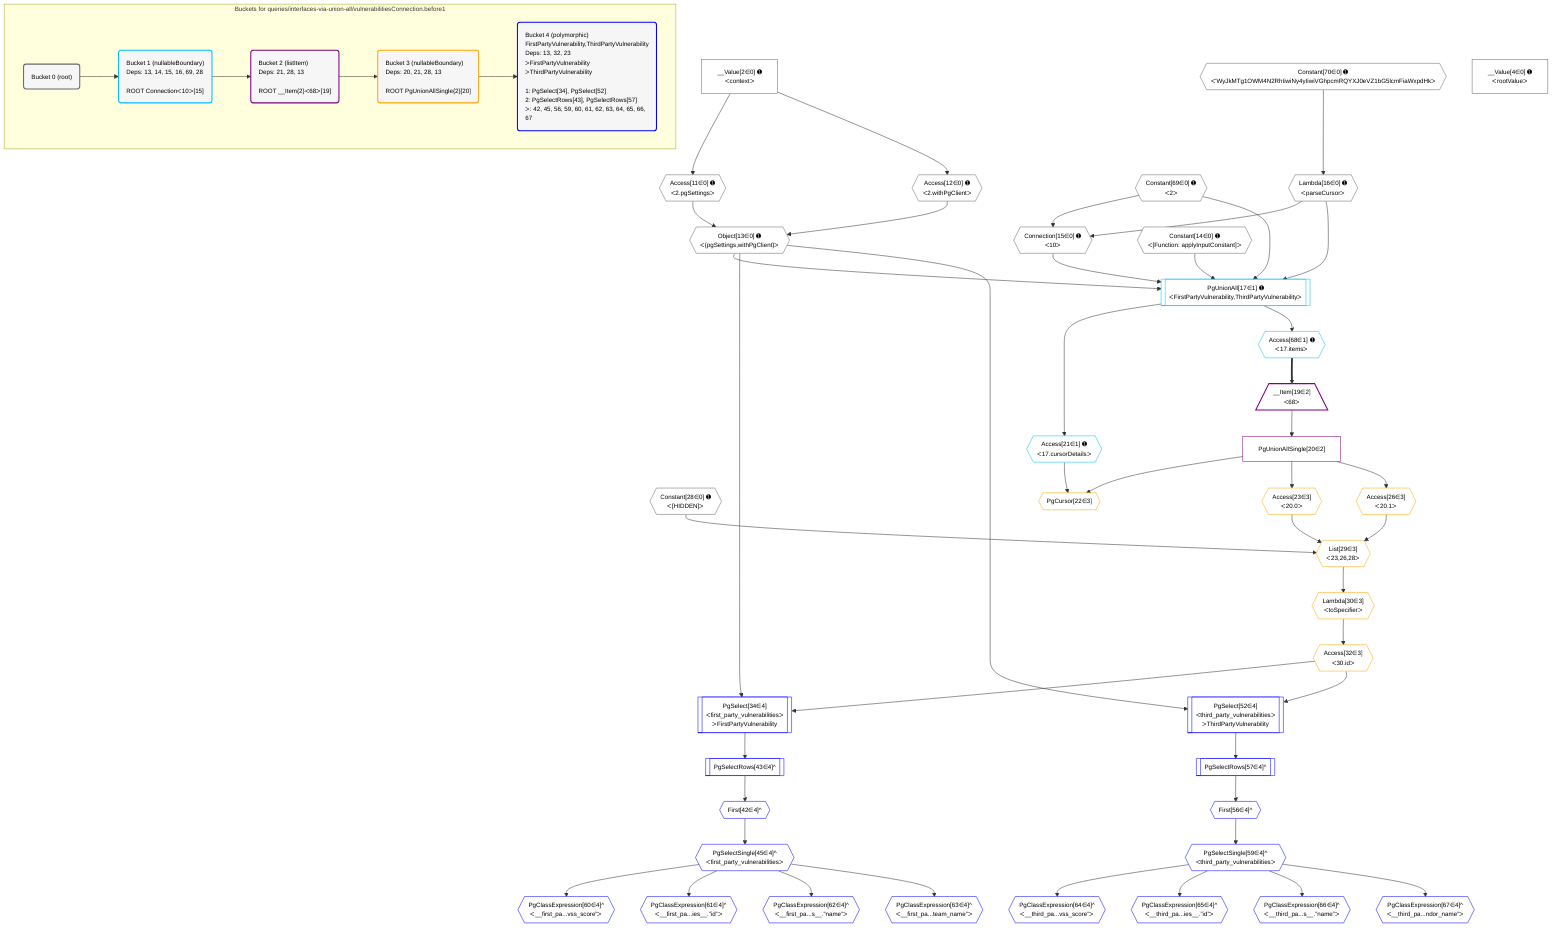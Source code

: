 %%{init: {'themeVariables': { 'fontSize': '12px'}}}%%
graph TD
    classDef path fill:#eee,stroke:#000,color:#000
    classDef plan fill:#fff,stroke-width:1px,color:#000
    classDef itemplan fill:#fff,stroke-width:2px,color:#000
    classDef unbatchedplan fill:#dff,stroke-width:1px,color:#000
    classDef sideeffectplan fill:#fcc,stroke-width:2px,color:#000
    classDef bucket fill:#f6f6f6,color:#000,stroke-width:2px,text-align:left

    subgraph "Buckets for queries/interfaces-via-union-all/vulnerabilitiesConnection.before1"
    Bucket0("Bucket 0 (root)"):::bucket
    Bucket1("Bucket 1 (nullableBoundary)<br />Deps: 13, 14, 15, 16, 69, 28<br /><br />ROOT Connectionᐸ10ᐳ[15]"):::bucket
    Bucket2("Bucket 2 (listItem)<br />Deps: 21, 28, 13<br /><br />ROOT __Item{2}ᐸ68ᐳ[19]"):::bucket
    Bucket3("Bucket 3 (nullableBoundary)<br />Deps: 20, 21, 28, 13<br /><br />ROOT PgUnionAllSingle{2}[20]"):::bucket
    Bucket4("Bucket 4 (polymorphic)<br />FirstPartyVulnerability,ThirdPartyVulnerability<br />Deps: 13, 32, 23<br />ᐳFirstPartyVulnerability<br />ᐳThirdPartyVulnerability<br /><br />1: PgSelect[34], PgSelect[52]<br />2: PgSelectRows[43], PgSelectRows[57]<br />ᐳ: 42, 45, 56, 59, 60, 61, 62, 63, 64, 65, 66, 67"):::bucket
    end
    Bucket0 --> Bucket1
    Bucket1 --> Bucket2
    Bucket2 --> Bucket3
    Bucket3 --> Bucket4

    %% plan dependencies
    Object13{{"Object[13∈0] ➊<br />ᐸ{pgSettings,withPgClient}ᐳ"}}:::plan
    Access11{{"Access[11∈0] ➊<br />ᐸ2.pgSettingsᐳ"}}:::plan
    Access12{{"Access[12∈0] ➊<br />ᐸ2.withPgClientᐳ"}}:::plan
    Access11 & Access12 --> Object13
    Connection15{{"Connection[15∈0] ➊<br />ᐸ10ᐳ"}}:::plan
    Constant69{{"Constant[69∈0] ➊<br />ᐸ2ᐳ"}}:::plan
    Lambda16{{"Lambda[16∈0] ➊<br />ᐸparseCursorᐳ"}}:::plan
    Constant69 & Lambda16 --> Connection15
    __Value2["__Value[2∈0] ➊<br />ᐸcontextᐳ"]:::plan
    __Value2 --> Access11
    __Value2 --> Access12
    Constant70{{"Constant[70∈0] ➊<br />ᐸ'WyJkMTg1OWM4N2RhIiwiNy4yIiwiVGhpcmRQYXJ0eVZ1bG5lcmFiaWxpdHkᐳ"}}:::plan
    Constant70 --> Lambda16
    __Value4["__Value[4∈0] ➊<br />ᐸrootValueᐳ"]:::plan
    Constant14{{"Constant[14∈0] ➊<br />ᐸ[Function: applyInputConstant]ᐳ"}}:::plan
    Constant28{{"Constant[28∈0] ➊<br />ᐸ[HIDDEN]ᐳ"}}:::plan
    PgUnionAll17[["PgUnionAll[17∈1] ➊<br />ᐸFirstPartyVulnerability,ThirdPartyVulnerabilityᐳ"]]:::plan
    Object13 & Constant14 & Connection15 & Lambda16 & Constant69 --> PgUnionAll17
    Access21{{"Access[21∈1] ➊<br />ᐸ17.cursorDetailsᐳ"}}:::plan
    PgUnionAll17 --> Access21
    Access68{{"Access[68∈1] ➊<br />ᐸ17.itemsᐳ"}}:::plan
    PgUnionAll17 --> Access68
    __Item19[/"__Item[19∈2]<br />ᐸ68ᐳ"\]:::itemplan
    Access68 ==> __Item19
    PgUnionAllSingle20["PgUnionAllSingle[20∈2]"]:::plan
    __Item19 --> PgUnionAllSingle20
    List29{{"List[29∈3]<br />ᐸ23,26,28ᐳ"}}:::plan
    Access23{{"Access[23∈3]<br />ᐸ20.0ᐳ"}}:::plan
    Access26{{"Access[26∈3]<br />ᐸ20.1ᐳ"}}:::plan
    Access23 & Access26 & Constant28 --> List29
    PgCursor22{{"PgCursor[22∈3]"}}:::plan
    PgUnionAllSingle20 & Access21 --> PgCursor22
    PgUnionAllSingle20 --> Access23
    PgUnionAllSingle20 --> Access26
    Lambda30{{"Lambda[30∈3]<br />ᐸtoSpecifierᐳ"}}:::plan
    List29 --> Lambda30
    Access32{{"Access[32∈3]<br />ᐸ30.idᐳ"}}:::plan
    Lambda30 --> Access32
    PgSelect34[["PgSelect[34∈4]<br />ᐸfirst_party_vulnerabilitiesᐳ<br />ᐳFirstPartyVulnerability"]]:::plan
    Object13 & Access32 --> PgSelect34
    PgSelect52[["PgSelect[52∈4]<br />ᐸthird_party_vulnerabilitiesᐳ<br />ᐳThirdPartyVulnerability"]]:::plan
    Object13 & Access32 --> PgSelect52
    First42{{"First[42∈4]^"}}:::plan
    PgSelectRows43[["PgSelectRows[43∈4]^"]]:::plan
    PgSelectRows43 --> First42
    PgSelect34 --> PgSelectRows43
    PgSelectSingle45{{"PgSelectSingle[45∈4]^<br />ᐸfirst_party_vulnerabilitiesᐳ"}}:::plan
    First42 --> PgSelectSingle45
    First56{{"First[56∈4]^"}}:::plan
    PgSelectRows57[["PgSelectRows[57∈4]^"]]:::plan
    PgSelectRows57 --> First56
    PgSelect52 --> PgSelectRows57
    PgSelectSingle59{{"PgSelectSingle[59∈4]^<br />ᐸthird_party_vulnerabilitiesᐳ"}}:::plan
    First56 --> PgSelectSingle59
    PgClassExpression60{{"PgClassExpression[60∈4]^<br />ᐸ__first_pa...vss_score”ᐳ"}}:::plan
    PgSelectSingle45 --> PgClassExpression60
    PgClassExpression61{{"PgClassExpression[61∈4]^<br />ᐸ__first_pa...ies__.”id”ᐳ"}}:::plan
    PgSelectSingle45 --> PgClassExpression61
    PgClassExpression62{{"PgClassExpression[62∈4]^<br />ᐸ__first_pa...s__.”name”ᐳ"}}:::plan
    PgSelectSingle45 --> PgClassExpression62
    PgClassExpression63{{"PgClassExpression[63∈4]^<br />ᐸ__first_pa...team_name”ᐳ"}}:::plan
    PgSelectSingle45 --> PgClassExpression63
    PgClassExpression64{{"PgClassExpression[64∈4]^<br />ᐸ__third_pa...vss_score”ᐳ"}}:::plan
    PgSelectSingle59 --> PgClassExpression64
    PgClassExpression65{{"PgClassExpression[65∈4]^<br />ᐸ__third_pa...ies__.”id”ᐳ"}}:::plan
    PgSelectSingle59 --> PgClassExpression65
    PgClassExpression66{{"PgClassExpression[66∈4]^<br />ᐸ__third_pa...s__.”name”ᐳ"}}:::plan
    PgSelectSingle59 --> PgClassExpression66
    PgClassExpression67{{"PgClassExpression[67∈4]^<br />ᐸ__third_pa...ndor_name”ᐳ"}}:::plan
    PgSelectSingle59 --> PgClassExpression67

    %% define steps
    classDef bucket0 stroke:#696969
    class Bucket0,__Value2,__Value4,Access11,Access12,Object13,Constant14,Connection15,Lambda16,Constant28,Constant69,Constant70 bucket0
    classDef bucket1 stroke:#00bfff
    class Bucket1,PgUnionAll17,Access21,Access68 bucket1
    classDef bucket2 stroke:#7f007f
    class Bucket2,__Item19,PgUnionAllSingle20 bucket2
    classDef bucket3 stroke:#ffa500
    class Bucket3,PgCursor22,Access23,Access26,List29,Lambda30,Access32 bucket3
    classDef bucket4 stroke:#0000ff
    class Bucket4,PgSelect34,First42,PgSelectRows43,PgSelectSingle45,PgSelect52,First56,PgSelectRows57,PgSelectSingle59,PgClassExpression60,PgClassExpression61,PgClassExpression62,PgClassExpression63,PgClassExpression64,PgClassExpression65,PgClassExpression66,PgClassExpression67 bucket4